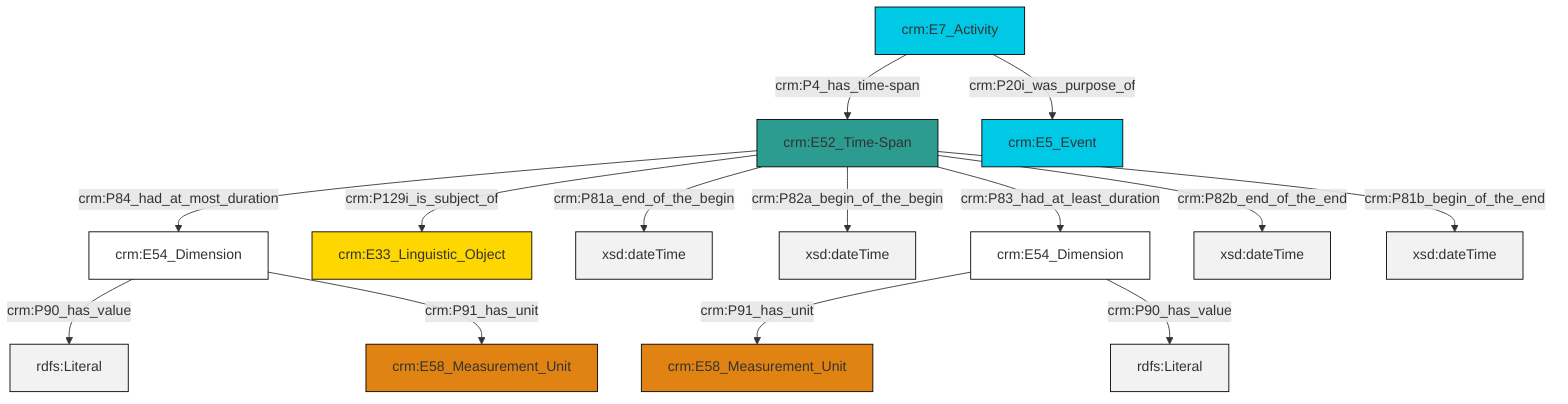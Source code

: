 graph TD
classDef Literal fill:#f2f2f2,stroke:#000000;
classDef CRM_Entity fill:#FFFFFF,stroke:#000000;
classDef Temporal_Entity fill:#00C9E6, stroke:#000000;
classDef Type fill:#E18312, stroke:#000000;
classDef Time-Span fill:#2C9C91, stroke:#000000;
classDef Appellation fill:#FFEB7F, stroke:#000000;
classDef Place fill:#008836, stroke:#000000;
classDef Persistent_Item fill:#B266B2, stroke:#000000;
classDef Conceptual_Object fill:#FFD700, stroke:#000000;
classDef Physical_Thing fill:#D2B48C, stroke:#000000;
classDef Actor fill:#f58aad, stroke:#000000;
classDef PC_Classes fill:#4ce600, stroke:#000000;
classDef Multi fill:#cccccc,stroke:#000000;

0["crm:E54_Dimension"]:::CRM_Entity -->|crm:P90_has_value| 1[rdfs:Literal]:::Literal
2["crm:E52_Time-Span"]:::Time-Span -->|crm:P84_had_at_most_duration| 0["crm:E54_Dimension"]:::CRM_Entity
2["crm:E52_Time-Span"]:::Time-Span -->|crm:P81a_end_of_the_begin| 8[xsd:dateTime]:::Literal
2["crm:E52_Time-Span"]:::Time-Span -->|crm:P82a_begin_of_the_begin| 9[xsd:dateTime]:::Literal
10["crm:E54_Dimension"]:::CRM_Entity -->|crm:P91_has_unit| 12["crm:E58_Measurement_Unit"]:::Type
2["crm:E52_Time-Span"]:::Time-Span -->|crm:P82b_end_of_the_end| 17[xsd:dateTime]:::Literal
2["crm:E52_Time-Span"]:::Time-Span -->|crm:P81b_begin_of_the_end| 18[xsd:dateTime]:::Literal
19["crm:E7_Activity"]:::Temporal_Entity -->|crm:P4_has_time-span| 2["crm:E52_Time-Span"]:::Time-Span
19["crm:E7_Activity"]:::Temporal_Entity -->|crm:P20i_was_purpose_of| 14["crm:E5_Event"]:::Temporal_Entity
10["crm:E54_Dimension"]:::CRM_Entity -->|crm:P90_has_value| 20[rdfs:Literal]:::Literal
0["crm:E54_Dimension"]:::CRM_Entity -->|crm:P91_has_unit| 3["crm:E58_Measurement_Unit"]:::Type
2["crm:E52_Time-Span"]:::Time-Span -->|crm:P83_had_at_least_duration| 10["crm:E54_Dimension"]:::CRM_Entity
2["crm:E52_Time-Span"]:::Time-Span -->|crm:P129i_is_subject_of| 6["crm:E33_Linguistic_Object"]:::Conceptual_Object